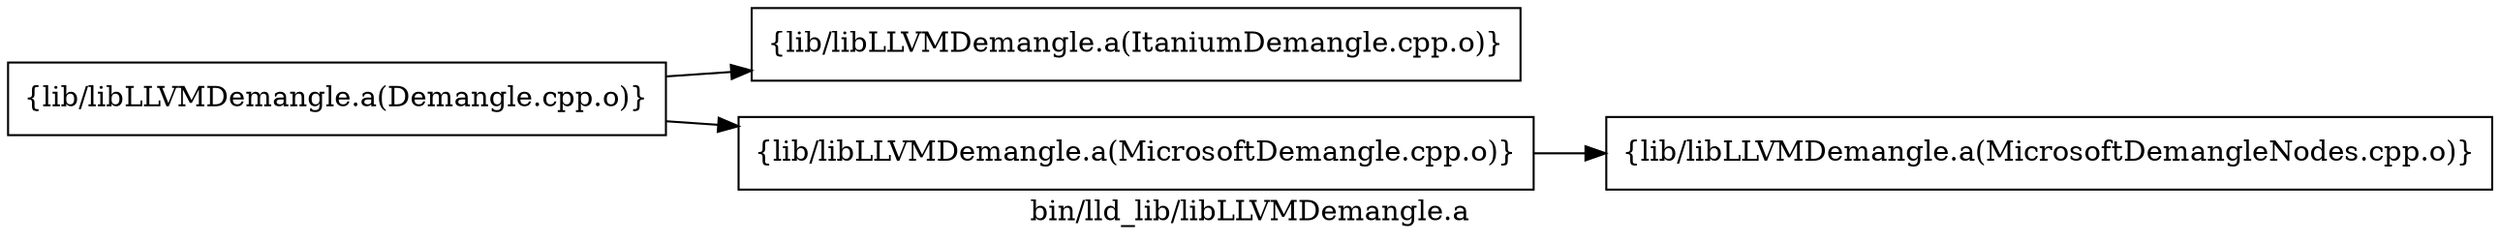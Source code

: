 digraph "bin/lld_lib/libLLVMDemangle.a" {
	label="bin/lld_lib/libLLVMDemangle.a";
	rankdir=LR;
	{ rank=same; Node0x561a2e698878;  }
	{ rank=same; Node0x561a2e6976f8; Node0x561a2e698288;  }

	Node0x561a2e698878 [shape=record,shape=box,group=0,label="{lib/libLLVMDemangle.a(Demangle.cpp.o)}"];
	Node0x561a2e698878 -> Node0x561a2e6976f8;
	Node0x561a2e698878 -> Node0x561a2e698288;
	Node0x561a2e6976f8 [shape=record,shape=box,group=0,label="{lib/libLLVMDemangle.a(ItaniumDemangle.cpp.o)}"];
	Node0x561a2e698288 [shape=record,shape=box,group=0,label="{lib/libLLVMDemangle.a(MicrosoftDemangle.cpp.o)}"];
	Node0x561a2e698288 -> Node0x561a2e680688;
	Node0x561a2e680688 [shape=record,shape=box,group=0,label="{lib/libLLVMDemangle.a(MicrosoftDemangleNodes.cpp.o)}"];
}

